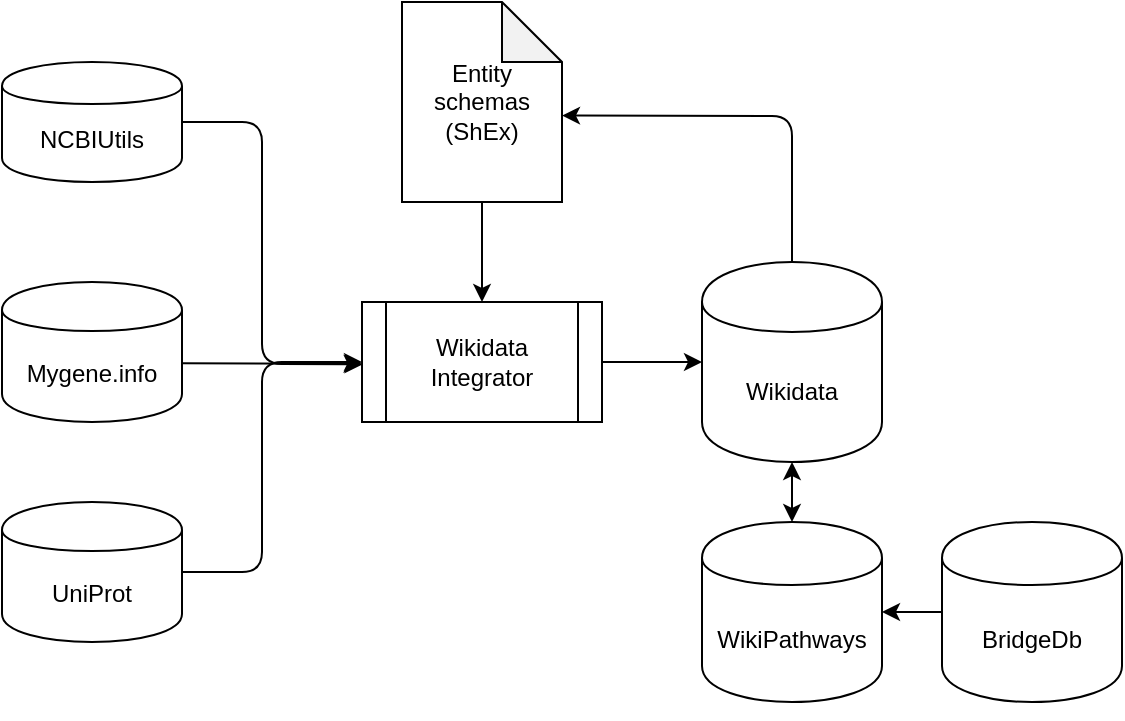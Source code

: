 <mxfile version="12.9.7" type="github">
  <diagram id="iN2FZxqOP-rsaXKL87AC" name="Page-1">
    <mxGraphModel dx="1038" dy="499" grid="1" gridSize="10" guides="1" tooltips="1" connect="1" arrows="1" fold="1" page="1" pageScale="1" pageWidth="827" pageHeight="1169" math="0" shadow="0">
      <root>
        <mxCell id="0" />
        <mxCell id="1" parent="0" />
        <mxCell id="4y4krPw2brmuDEfKpL6Q-1" value="Wikidata" style="shape=cylinder;whiteSpace=wrap;html=1;boundedLbl=1;backgroundOutline=1;" parent="1" vertex="1">
          <mxGeometry x="480" y="230" width="90" height="100" as="geometry" />
        </mxCell>
        <mxCell id="4y4krPw2brmuDEfKpL6Q-2" value="WikiPathways" style="shape=cylinder;whiteSpace=wrap;html=1;boundedLbl=1;backgroundOutline=1;" parent="1" vertex="1">
          <mxGeometry x="480" y="360" width="90" height="90" as="geometry" />
        </mxCell>
        <mxCell id="4y4krPw2brmuDEfKpL6Q-3" value="BridgeDb" style="shape=cylinder;whiteSpace=wrap;html=1;boundedLbl=1;backgroundOutline=1;" parent="1" vertex="1">
          <mxGeometry x="600" y="360" width="90" height="90" as="geometry" />
        </mxCell>
        <mxCell id="4y4krPw2brmuDEfKpL6Q-4" value="NCBIUtils" style="shape=cylinder;whiteSpace=wrap;html=1;boundedLbl=1;backgroundOutline=1;" parent="1" vertex="1">
          <mxGeometry x="130" y="130" width="90" height="60" as="geometry" />
        </mxCell>
        <mxCell id="4y4krPw2brmuDEfKpL6Q-5" value="Mygene.info" style="shape=cylinder;whiteSpace=wrap;html=1;boundedLbl=1;backgroundOutline=1;" parent="1" vertex="1">
          <mxGeometry x="130" y="240" width="90" height="70" as="geometry" />
        </mxCell>
        <mxCell id="4y4krPw2brmuDEfKpL6Q-6" value="UniProt" style="shape=cylinder;whiteSpace=wrap;html=1;boundedLbl=1;backgroundOutline=1;" parent="1" vertex="1">
          <mxGeometry x="130" y="350" width="90" height="70" as="geometry" />
        </mxCell>
        <mxCell id="EJc2DInQwkYEoFdeViVE-1" value="" style="endArrow=classic;html=1;exitX=1;exitY=0.5;exitDx=0;exitDy=0;entryX=0.127;entryY=0.515;entryDx=0;entryDy=0;entryPerimeter=0;" edge="1" parent="1" source="4y4krPw2brmuDEfKpL6Q-4">
          <mxGeometry width="50" height="50" relative="1" as="geometry">
            <mxPoint x="390" y="280" as="sourcePoint" />
            <mxPoint x="310.32" y="281.2" as="targetPoint" />
            <Array as="points">
              <mxPoint x="260" y="160" />
              <mxPoint x="260" y="281" />
            </Array>
          </mxGeometry>
        </mxCell>
        <mxCell id="EJc2DInQwkYEoFdeViVE-2" value="" style="endArrow=classic;html=1;exitX=1;exitY=0.5;exitDx=0;exitDy=0;entryX=0.125;entryY=0.5;entryDx=0;entryDy=0;entryPerimeter=0;" edge="1" parent="1" source="4y4krPw2brmuDEfKpL6Q-6">
          <mxGeometry width="50" height="50" relative="1" as="geometry">
            <mxPoint x="230" y="170" as="sourcePoint" />
            <mxPoint x="310" y="280" as="targetPoint" />
            <Array as="points">
              <mxPoint x="260" y="385" />
              <mxPoint x="260" y="280" />
            </Array>
          </mxGeometry>
        </mxCell>
        <mxCell id="EJc2DInQwkYEoFdeViVE-3" value="" style="endArrow=classic;html=1;exitX=0.996;exitY=0.58;exitDx=0;exitDy=0;entryX=0.124;entryY=0.512;entryDx=0;entryDy=0;exitPerimeter=0;entryPerimeter=0;" edge="1" parent="1" source="4y4krPw2brmuDEfKpL6Q-5">
          <mxGeometry width="50" height="50" relative="1" as="geometry">
            <mxPoint x="230" y="170" as="sourcePoint" />
            <mxPoint x="309.84" y="280.96" as="targetPoint" />
            <Array as="points" />
          </mxGeometry>
        </mxCell>
        <mxCell id="EJc2DInQwkYEoFdeViVE-4" value="" style="endArrow=classic;html=1;entryX=0.5;entryY=1;entryDx=0;entryDy=0;" edge="1" parent="1" target="4y4krPw2brmuDEfKpL6Q-2">
          <mxGeometry width="50" height="50" relative="1" as="geometry">
            <mxPoint x="525" y="450" as="sourcePoint" />
            <mxPoint x="320" y="260" as="targetPoint" />
          </mxGeometry>
        </mxCell>
        <mxCell id="EJc2DInQwkYEoFdeViVE-5" value="" style="endArrow=classic;html=1;entryX=0;entryY=0.5;entryDx=0;entryDy=0;" edge="1" parent="1" target="4y4krPw2brmuDEfKpL6Q-1">
          <mxGeometry width="50" height="50" relative="1" as="geometry">
            <mxPoint x="450" y="280" as="sourcePoint" />
            <mxPoint x="380" y="270" as="targetPoint" />
            <Array as="points">
              <mxPoint x="420" y="280" />
            </Array>
          </mxGeometry>
        </mxCell>
        <mxCell id="EJc2DInQwkYEoFdeViVE-8" value="Wikidata&lt;br&gt;Integrator" style="shape=process;whiteSpace=wrap;html=1;backgroundOutline=1;" vertex="1" parent="1">
          <mxGeometry x="310" y="250" width="120" height="60" as="geometry" />
        </mxCell>
        <mxCell id="EJc2DInQwkYEoFdeViVE-14" value="Entity&lt;br&gt;schemas&lt;br&gt;(ShEx)" style="shape=note;whiteSpace=wrap;html=1;backgroundOutline=1;darkOpacity=0.05;" vertex="1" parent="1">
          <mxGeometry x="330" y="100" width="80" height="100" as="geometry" />
        </mxCell>
        <mxCell id="EJc2DInQwkYEoFdeViVE-15" value="" style="endArrow=classic;html=1;exitX=0.5;exitY=1;exitDx=0;exitDy=0;exitPerimeter=0;" edge="1" parent="1" source="EJc2DInQwkYEoFdeViVE-14">
          <mxGeometry width="50" height="50" relative="1" as="geometry">
            <mxPoint x="320" y="320" as="sourcePoint" />
            <mxPoint x="370" y="250" as="targetPoint" />
          </mxGeometry>
        </mxCell>
        <mxCell id="EJc2DInQwkYEoFdeViVE-16" value="" style="endArrow=classic;html=1;exitX=0.5;exitY=0;exitDx=0;exitDy=0;entryX=1;entryY=0.568;entryDx=0;entryDy=0;entryPerimeter=0;" edge="1" parent="1" source="4y4krPw2brmuDEfKpL6Q-1" target="EJc2DInQwkYEoFdeViVE-14">
          <mxGeometry width="50" height="50" relative="1" as="geometry">
            <mxPoint x="320" y="320" as="sourcePoint" />
            <mxPoint x="370" y="270" as="targetPoint" />
            <Array as="points">
              <mxPoint x="525" y="157" />
            </Array>
          </mxGeometry>
        </mxCell>
        <mxCell id="EJc2DInQwkYEoFdeViVE-17" value="" style="endArrow=classic;startArrow=classic;html=1;entryX=0.5;entryY=1;entryDx=0;entryDy=0;" edge="1" parent="1" source="4y4krPw2brmuDEfKpL6Q-2" target="4y4krPw2brmuDEfKpL6Q-1">
          <mxGeometry width="50" height="50" relative="1" as="geometry">
            <mxPoint x="320" y="320" as="sourcePoint" />
            <mxPoint x="370" y="270" as="targetPoint" />
          </mxGeometry>
        </mxCell>
        <mxCell id="EJc2DInQwkYEoFdeViVE-18" value="" style="endArrow=classic;html=1;entryX=1;entryY=0.5;entryDx=0;entryDy=0;exitX=0;exitY=0.5;exitDx=0;exitDy=0;" edge="1" parent="1" source="4y4krPw2brmuDEfKpL6Q-3" target="4y4krPw2brmuDEfKpL6Q-2">
          <mxGeometry width="50" height="50" relative="1" as="geometry">
            <mxPoint x="320" y="320" as="sourcePoint" />
            <mxPoint x="370" y="270" as="targetPoint" />
          </mxGeometry>
        </mxCell>
      </root>
    </mxGraphModel>
  </diagram>
</mxfile>
